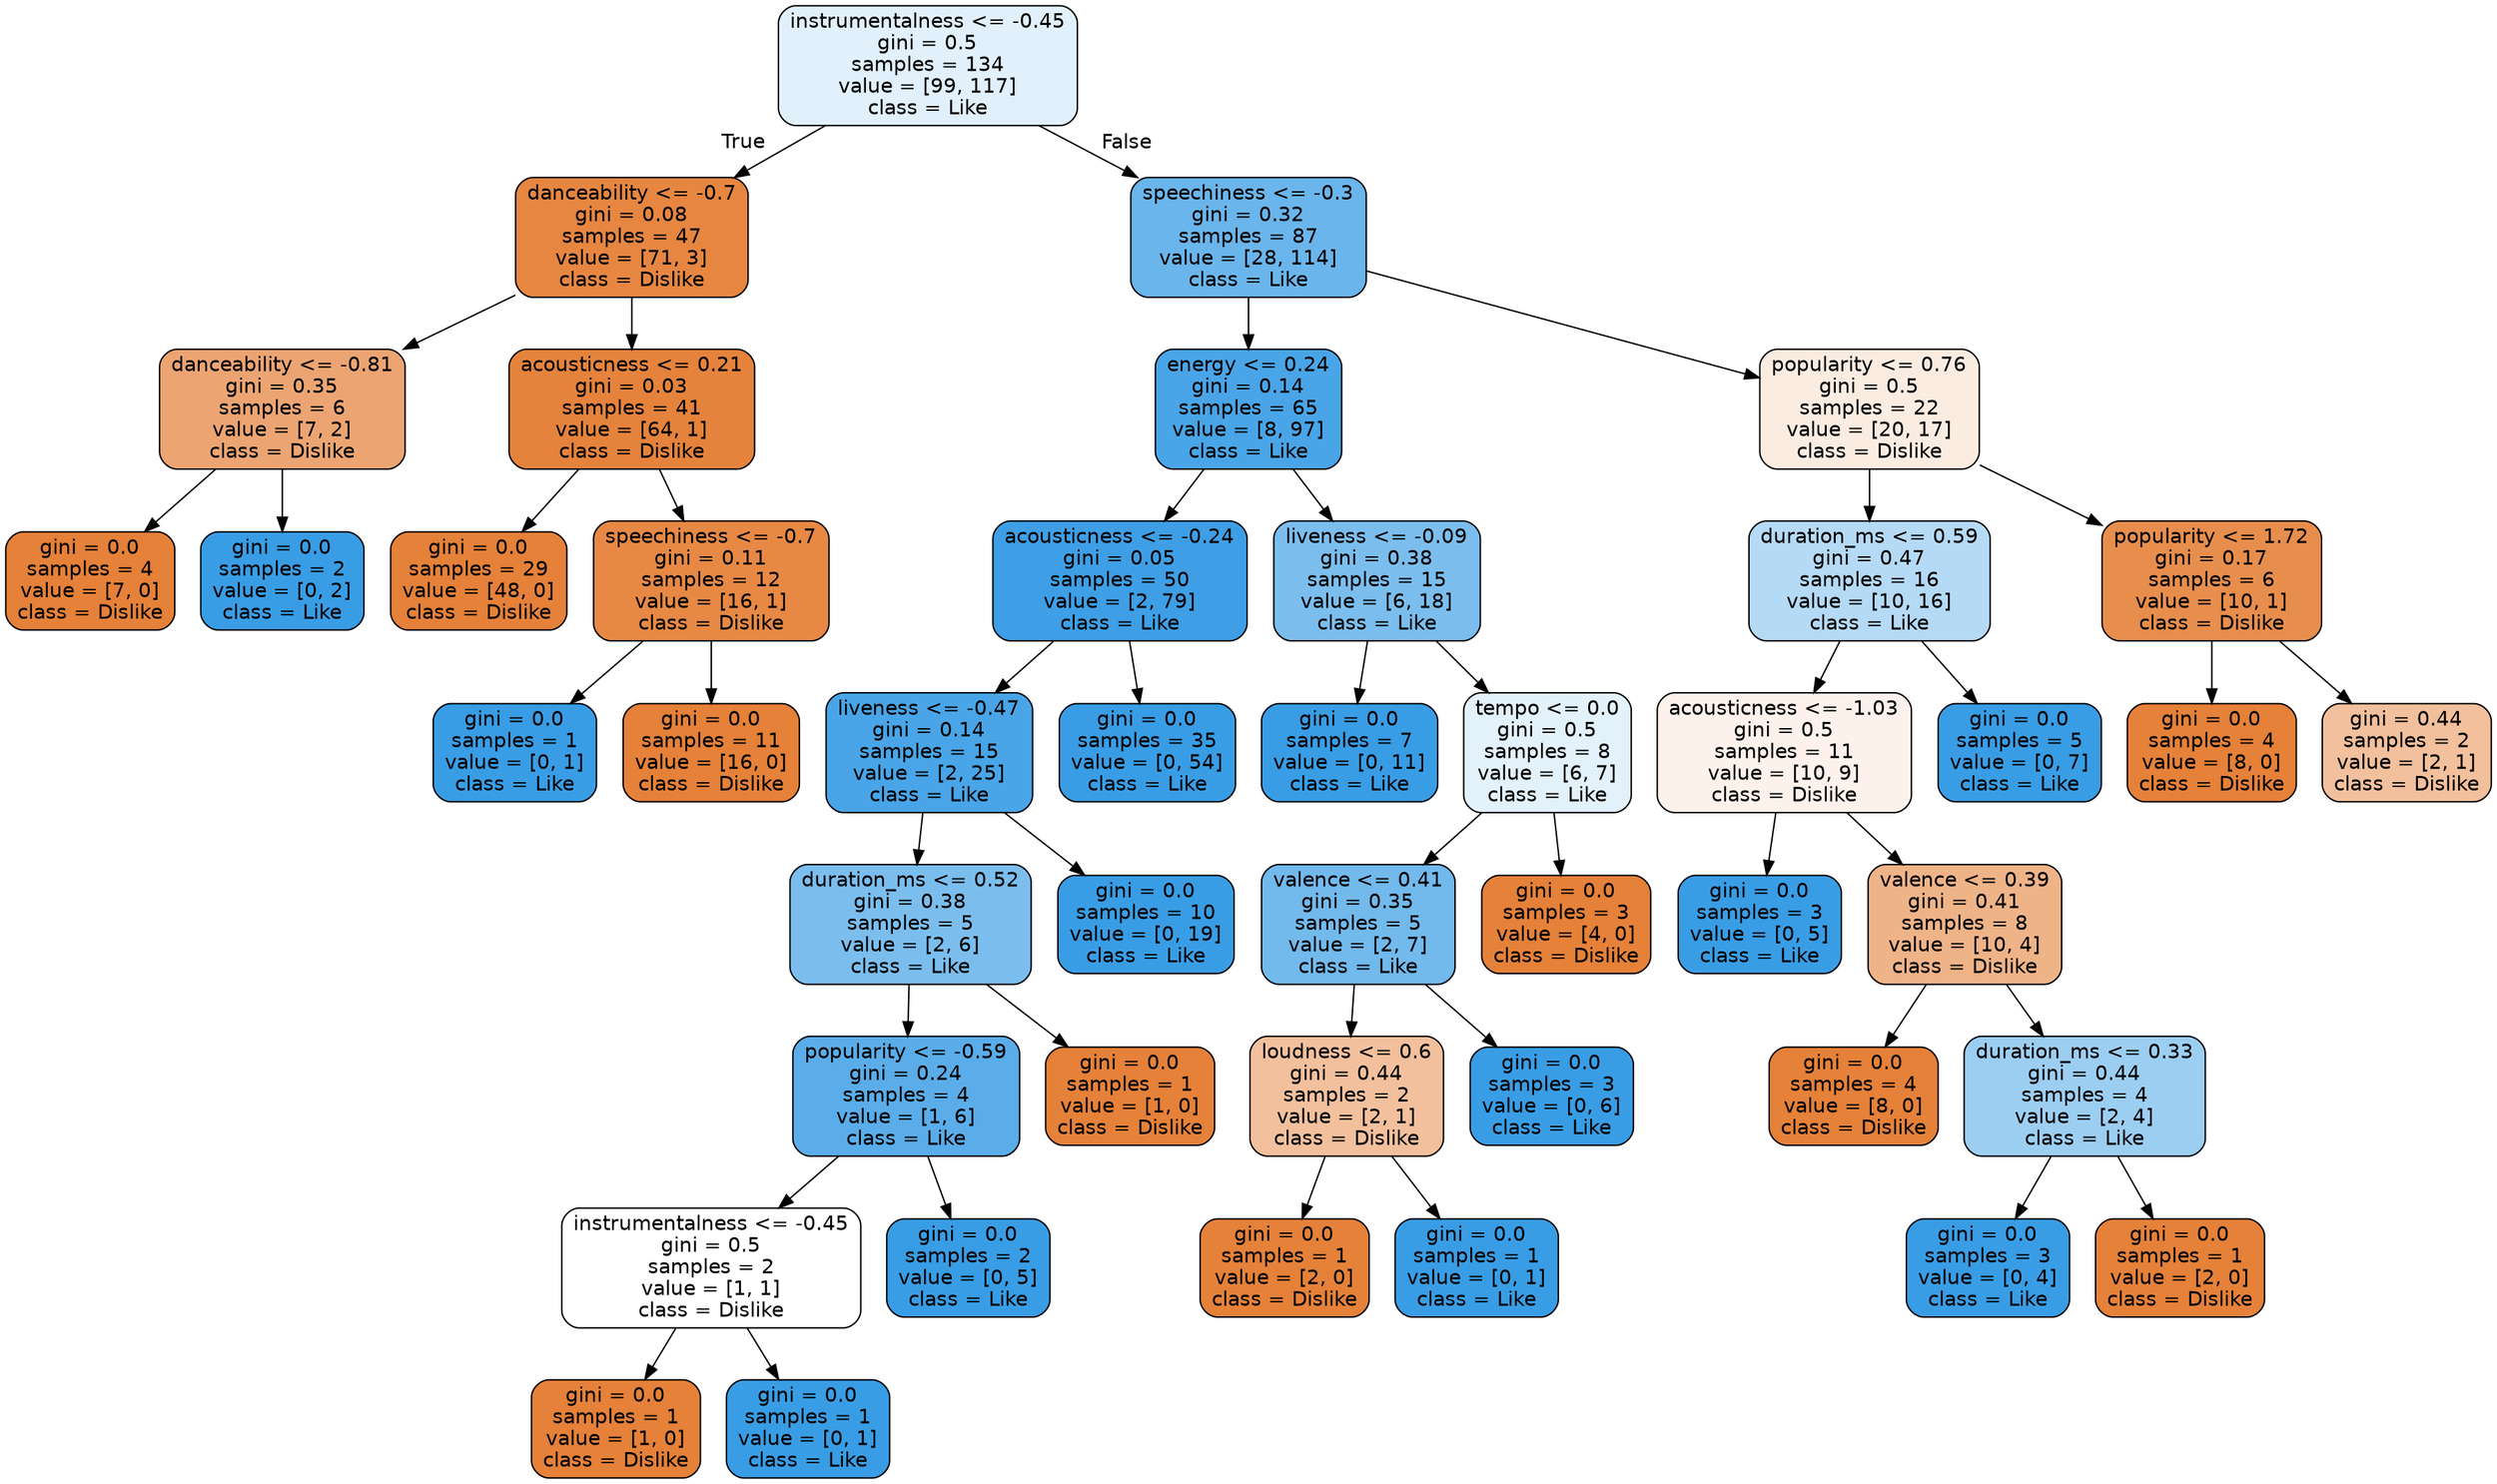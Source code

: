 digraph Tree {
node [shape=box, style="filled, rounded", color="black", fontname=helvetica] ;
edge [fontname=helvetica] ;
0 [label="instrumentalness <= -0.45\ngini = 0.5\nsamples = 134\nvalue = [99, 117]\nclass = Like", fillcolor="#e1f0fb"] ;
1 [label="danceability <= -0.7\ngini = 0.08\nsamples = 47\nvalue = [71, 3]\nclass = Dislike", fillcolor="#e68641"] ;
0 -> 1 [labeldistance=2.5, labelangle=45, headlabel="True"] ;
2 [label="danceability <= -0.81\ngini = 0.35\nsamples = 6\nvalue = [7, 2]\nclass = Dislike", fillcolor="#eca572"] ;
1 -> 2 ;
3 [label="gini = 0.0\nsamples = 4\nvalue = [7, 0]\nclass = Dislike", fillcolor="#e58139"] ;
2 -> 3 ;
4 [label="gini = 0.0\nsamples = 2\nvalue = [0, 2]\nclass = Like", fillcolor="#399de5"] ;
2 -> 4 ;
5 [label="acousticness <= 0.21\ngini = 0.03\nsamples = 41\nvalue = [64, 1]\nclass = Dislike", fillcolor="#e5833c"] ;
1 -> 5 ;
6 [label="gini = 0.0\nsamples = 29\nvalue = [48, 0]\nclass = Dislike", fillcolor="#e58139"] ;
5 -> 6 ;
7 [label="speechiness <= -0.7\ngini = 0.11\nsamples = 12\nvalue = [16, 1]\nclass = Dislike", fillcolor="#e78945"] ;
5 -> 7 ;
8 [label="gini = 0.0\nsamples = 1\nvalue = [0, 1]\nclass = Like", fillcolor="#399de5"] ;
7 -> 8 ;
9 [label="gini = 0.0\nsamples = 11\nvalue = [16, 0]\nclass = Dislike", fillcolor="#e58139"] ;
7 -> 9 ;
10 [label="speechiness <= -0.3\ngini = 0.32\nsamples = 87\nvalue = [28, 114]\nclass = Like", fillcolor="#6ab5eb"] ;
0 -> 10 [labeldistance=2.5, labelangle=-45, headlabel="False"] ;
11 [label="energy <= 0.24\ngini = 0.14\nsamples = 65\nvalue = [8, 97]\nclass = Like", fillcolor="#49a5e7"] ;
10 -> 11 ;
12 [label="acousticness <= -0.24\ngini = 0.05\nsamples = 50\nvalue = [2, 79]\nclass = Like", fillcolor="#3e9fe6"] ;
11 -> 12 ;
13 [label="liveness <= -0.47\ngini = 0.14\nsamples = 15\nvalue = [2, 25]\nclass = Like", fillcolor="#49a5e7"] ;
12 -> 13 ;
14 [label="duration_ms <= 0.52\ngini = 0.38\nsamples = 5\nvalue = [2, 6]\nclass = Like", fillcolor="#7bbeee"] ;
13 -> 14 ;
15 [label="popularity <= -0.59\ngini = 0.24\nsamples = 4\nvalue = [1, 6]\nclass = Like", fillcolor="#5aade9"] ;
14 -> 15 ;
16 [label="instrumentalness <= -0.45\ngini = 0.5\nsamples = 2\nvalue = [1, 1]\nclass = Dislike", fillcolor="#ffffff"] ;
15 -> 16 ;
17 [label="gini = 0.0\nsamples = 1\nvalue = [1, 0]\nclass = Dislike", fillcolor="#e58139"] ;
16 -> 17 ;
18 [label="gini = 0.0\nsamples = 1\nvalue = [0, 1]\nclass = Like", fillcolor="#399de5"] ;
16 -> 18 ;
19 [label="gini = 0.0\nsamples = 2\nvalue = [0, 5]\nclass = Like", fillcolor="#399de5"] ;
15 -> 19 ;
20 [label="gini = 0.0\nsamples = 1\nvalue = [1, 0]\nclass = Dislike", fillcolor="#e58139"] ;
14 -> 20 ;
21 [label="gini = 0.0\nsamples = 10\nvalue = [0, 19]\nclass = Like", fillcolor="#399de5"] ;
13 -> 21 ;
22 [label="gini = 0.0\nsamples = 35\nvalue = [0, 54]\nclass = Like", fillcolor="#399de5"] ;
12 -> 22 ;
23 [label="liveness <= -0.09\ngini = 0.38\nsamples = 15\nvalue = [6, 18]\nclass = Like", fillcolor="#7bbeee"] ;
11 -> 23 ;
24 [label="gini = 0.0\nsamples = 7\nvalue = [0, 11]\nclass = Like", fillcolor="#399de5"] ;
23 -> 24 ;
25 [label="tempo <= 0.0\ngini = 0.5\nsamples = 8\nvalue = [6, 7]\nclass = Like", fillcolor="#e3f1fb"] ;
23 -> 25 ;
26 [label="valence <= 0.41\ngini = 0.35\nsamples = 5\nvalue = [2, 7]\nclass = Like", fillcolor="#72b9ec"] ;
25 -> 26 ;
27 [label="loudness <= 0.6\ngini = 0.44\nsamples = 2\nvalue = [2, 1]\nclass = Dislike", fillcolor="#f2c09c"] ;
26 -> 27 ;
28 [label="gini = 0.0\nsamples = 1\nvalue = [2, 0]\nclass = Dislike", fillcolor="#e58139"] ;
27 -> 28 ;
29 [label="gini = 0.0\nsamples = 1\nvalue = [0, 1]\nclass = Like", fillcolor="#399de5"] ;
27 -> 29 ;
30 [label="gini = 0.0\nsamples = 3\nvalue = [0, 6]\nclass = Like", fillcolor="#399de5"] ;
26 -> 30 ;
31 [label="gini = 0.0\nsamples = 3\nvalue = [4, 0]\nclass = Dislike", fillcolor="#e58139"] ;
25 -> 31 ;
32 [label="popularity <= 0.76\ngini = 0.5\nsamples = 22\nvalue = [20, 17]\nclass = Dislike", fillcolor="#fbece1"] ;
10 -> 32 ;
33 [label="duration_ms <= 0.59\ngini = 0.47\nsamples = 16\nvalue = [10, 16]\nclass = Like", fillcolor="#b5daf5"] ;
32 -> 33 ;
34 [label="acousticness <= -1.03\ngini = 0.5\nsamples = 11\nvalue = [10, 9]\nclass = Dislike", fillcolor="#fcf2eb"] ;
33 -> 34 ;
35 [label="gini = 0.0\nsamples = 3\nvalue = [0, 5]\nclass = Like", fillcolor="#399de5"] ;
34 -> 35 ;
36 [label="valence <= 0.39\ngini = 0.41\nsamples = 8\nvalue = [10, 4]\nclass = Dislike", fillcolor="#efb388"] ;
34 -> 36 ;
37 [label="gini = 0.0\nsamples = 4\nvalue = [8, 0]\nclass = Dislike", fillcolor="#e58139"] ;
36 -> 37 ;
38 [label="duration_ms <= 0.33\ngini = 0.44\nsamples = 4\nvalue = [2, 4]\nclass = Like", fillcolor="#9ccef2"] ;
36 -> 38 ;
39 [label="gini = 0.0\nsamples = 3\nvalue = [0, 4]\nclass = Like", fillcolor="#399de5"] ;
38 -> 39 ;
40 [label="gini = 0.0\nsamples = 1\nvalue = [2, 0]\nclass = Dislike", fillcolor="#e58139"] ;
38 -> 40 ;
41 [label="gini = 0.0\nsamples = 5\nvalue = [0, 7]\nclass = Like", fillcolor="#399de5"] ;
33 -> 41 ;
42 [label="popularity <= 1.72\ngini = 0.17\nsamples = 6\nvalue = [10, 1]\nclass = Dislike", fillcolor="#e88e4d"] ;
32 -> 42 ;
43 [label="gini = 0.0\nsamples = 4\nvalue = [8, 0]\nclass = Dislike", fillcolor="#e58139"] ;
42 -> 43 ;
44 [label="gini = 0.44\nsamples = 2\nvalue = [2, 1]\nclass = Dislike", fillcolor="#f2c09c"] ;
42 -> 44 ;
}